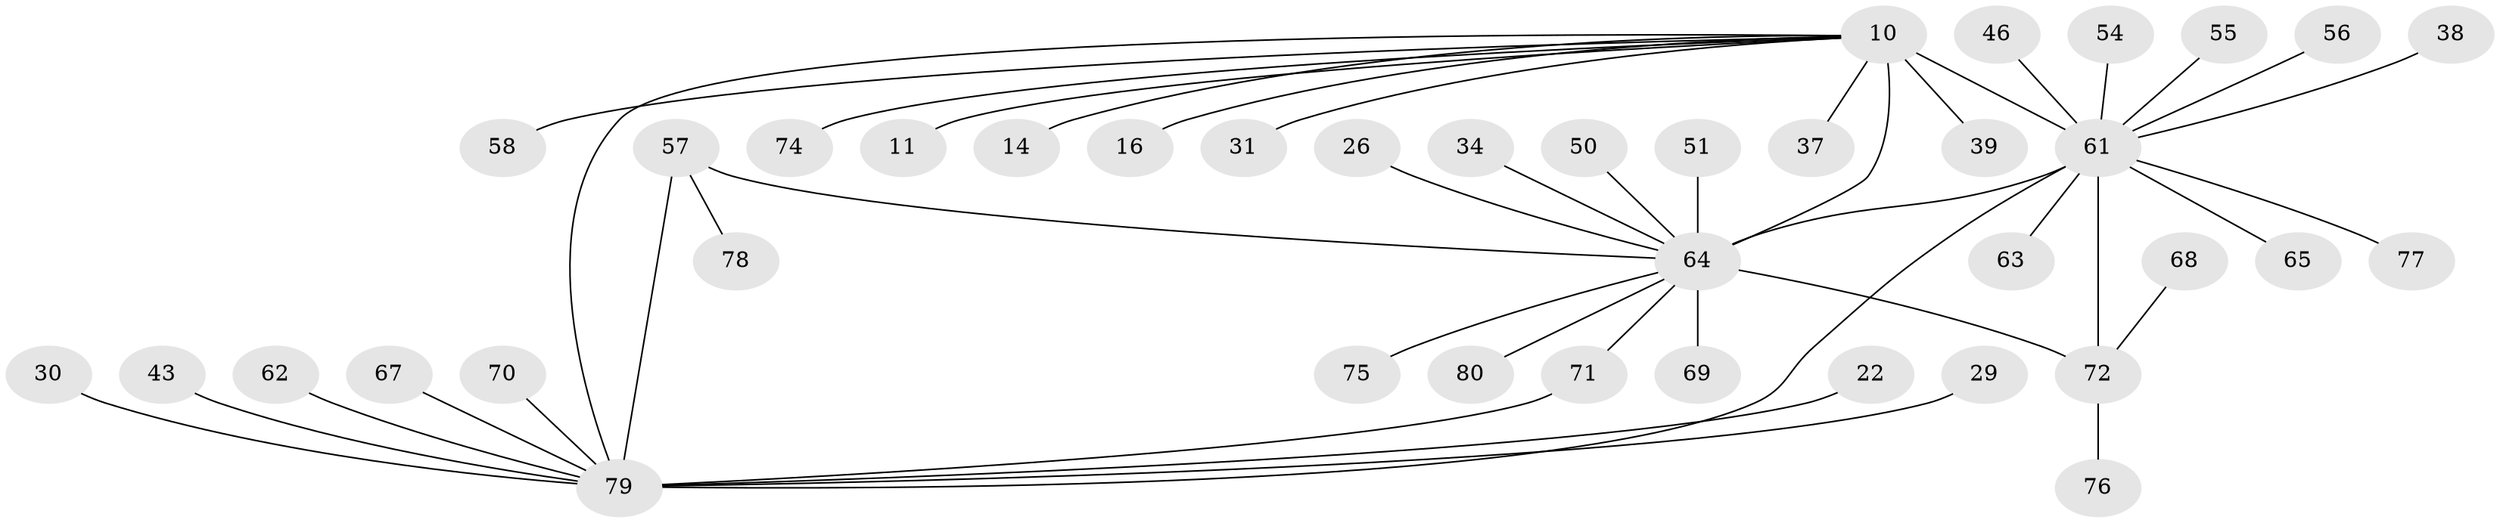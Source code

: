 // original degree distribution, {20: 0.0125, 9: 0.025, 14: 0.025, 6: 0.0375, 3: 0.05, 2: 0.2625, 10: 0.0125, 1: 0.5, 8: 0.025, 5: 0.025, 4: 0.025}
// Generated by graph-tools (version 1.1) at 2025/50/03/04/25 21:50:44]
// undirected, 40 vertices, 44 edges
graph export_dot {
graph [start="1"]
  node [color=gray90,style=filled];
  10 [super="+1"];
  11;
  14;
  16;
  22;
  26;
  29;
  30;
  31;
  34;
  37;
  38 [super="+13"];
  39;
  43;
  46;
  50;
  51 [super="+25"];
  54;
  55;
  56;
  57 [super="+53"];
  58;
  61 [super="+12+33+44"];
  62;
  63;
  64 [super="+8+9+40+52"];
  65;
  67 [super="+47"];
  68;
  69;
  70;
  71 [super="+49"];
  72 [super="+48+23"];
  74;
  75;
  76;
  77;
  78 [super="+59"];
  79 [super="+60+73+21"];
  80 [super="+32"];
  10 -- 58 [weight=2];
  10 -- 74;
  10 -- 11;
  10 -- 14;
  10 -- 16;
  10 -- 31;
  10 -- 37;
  10 -- 39;
  10 -- 61 [weight=6];
  10 -- 79 [weight=2];
  10 -- 64 [weight=6];
  22 -- 79;
  26 -- 64;
  29 -- 79;
  30 -- 79;
  34 -- 64;
  38 -- 61;
  43 -- 79;
  46 -- 61;
  50 -- 64;
  51 -- 64;
  54 -- 61;
  55 -- 61;
  56 -- 61;
  57 -- 78;
  57 -- 79;
  57 -- 64 [weight=3];
  61 -- 77;
  61 -- 65;
  61 -- 63;
  61 -- 79 [weight=3];
  61 -- 64 [weight=3];
  61 -- 72 [weight=2];
  62 -- 79;
  64 -- 80;
  64 -- 71;
  64 -- 69;
  64 -- 72;
  64 -- 75;
  67 -- 79;
  68 -- 72;
  70 -- 79;
  71 -- 79;
  72 -- 76;
}
